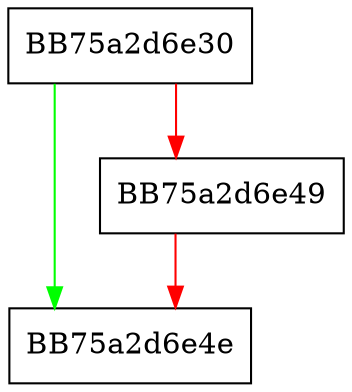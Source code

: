 digraph GetNextSymbol {
  node [shape="box"];
  graph [splines=ortho];
  BB75a2d6e30 -> BB75a2d6e4e [color="green"];
  BB75a2d6e30 -> BB75a2d6e49 [color="red"];
  BB75a2d6e49 -> BB75a2d6e4e [color="red"];
}